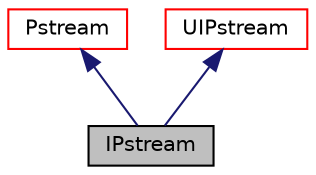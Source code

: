 digraph "IPstream"
{
  bgcolor="transparent";
  edge [fontname="Helvetica",fontsize="10",labelfontname="Helvetica",labelfontsize="10"];
  node [fontname="Helvetica",fontsize="10",shape=record];
  Node6 [label="IPstream",height=0.2,width=0.4,color="black", fillcolor="grey75", style="filled", fontcolor="black"];
  Node7 -> Node6 [dir="back",color="midnightblue",fontsize="10",style="solid",fontname="Helvetica"];
  Node7 [label="Pstream",height=0.2,width=0.4,color="red",URL="$a27357.html",tooltip="Inter-processor communications stream. "];
  Node21 -> Node6 [dir="back",color="midnightblue",fontsize="10",style="solid",fontname="Helvetica"];
  Node21 [label="UIPstream",height=0.2,width=0.4,color="red",URL="$a27365.html",tooltip="Input inter-processor communications stream operating on external buffer. "];
}
